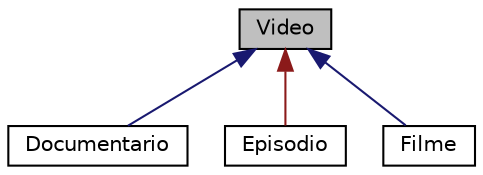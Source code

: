 digraph "Video"
{
  edge [fontname="Helvetica",fontsize="10",labelfontname="Helvetica",labelfontsize="10"];
  node [fontname="Helvetica",fontsize="10",shape=record];
  Node1 [label="Video",height=0.2,width=0.4,color="black", fillcolor="grey75", style="filled", fontcolor="black"];
  Node1 -> Node2 [dir="back",color="midnightblue",fontsize="10",style="solid",fontname="Helvetica"];
  Node2 [label="Documentario",height=0.2,width=0.4,color="black", fillcolor="white", style="filled",URL="$classDocumentario.html"];
  Node1 -> Node3 [dir="back",color="firebrick4",fontsize="10",style="solid",fontname="Helvetica"];
  Node3 [label="Episodio",height=0.2,width=0.4,color="black", fillcolor="white", style="filled",URL="$classEpisodio.html"];
  Node1 -> Node4 [dir="back",color="midnightblue",fontsize="10",style="solid",fontname="Helvetica"];
  Node4 [label="Filme",height=0.2,width=0.4,color="black", fillcolor="white", style="filled",URL="$classFilme.html",tooltip="Classe que representa um Filme. Herda de Video. "];
}
